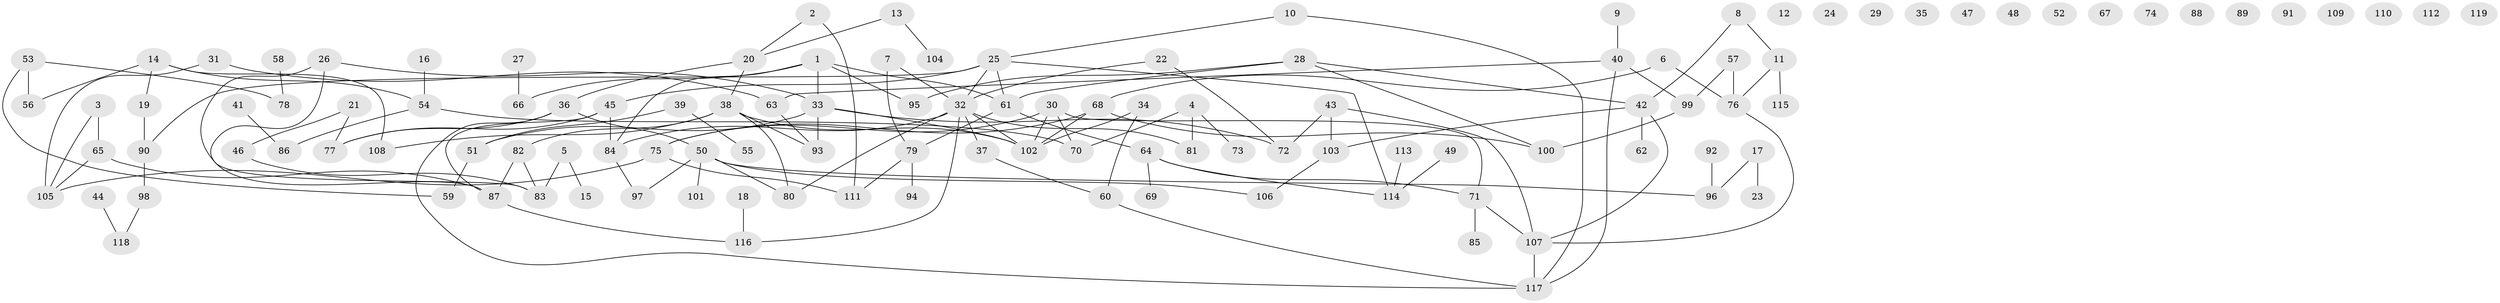 // coarse degree distribution, {0: 0.3404255319148936, 1: 0.23404255319148937, 2: 0.14893617021276595, 3: 0.0851063829787234, 6: 0.0425531914893617, 4: 0.02127659574468085, 5: 0.06382978723404255, 12: 0.02127659574468085, 7: 0.02127659574468085, 11: 0.02127659574468085}
// Generated by graph-tools (version 1.1) at 2025/44/03/04/25 21:44:10]
// undirected, 119 vertices, 144 edges
graph export_dot {
graph [start="1"]
  node [color=gray90,style=filled];
  1;
  2;
  3;
  4;
  5;
  6;
  7;
  8;
  9;
  10;
  11;
  12;
  13;
  14;
  15;
  16;
  17;
  18;
  19;
  20;
  21;
  22;
  23;
  24;
  25;
  26;
  27;
  28;
  29;
  30;
  31;
  32;
  33;
  34;
  35;
  36;
  37;
  38;
  39;
  40;
  41;
  42;
  43;
  44;
  45;
  46;
  47;
  48;
  49;
  50;
  51;
  52;
  53;
  54;
  55;
  56;
  57;
  58;
  59;
  60;
  61;
  62;
  63;
  64;
  65;
  66;
  67;
  68;
  69;
  70;
  71;
  72;
  73;
  74;
  75;
  76;
  77;
  78;
  79;
  80;
  81;
  82;
  83;
  84;
  85;
  86;
  87;
  88;
  89;
  90;
  91;
  92;
  93;
  94;
  95;
  96;
  97;
  98;
  99;
  100;
  101;
  102;
  103;
  104;
  105;
  106;
  107;
  108;
  109;
  110;
  111;
  112;
  113;
  114;
  115;
  116;
  117;
  118;
  119;
  1 -- 33;
  1 -- 61;
  1 -- 66;
  1 -- 84;
  1 -- 95;
  2 -- 20;
  2 -- 111;
  3 -- 65;
  3 -- 105;
  4 -- 70;
  4 -- 73;
  4 -- 81;
  5 -- 15;
  5 -- 83;
  6 -- 68;
  6 -- 76;
  7 -- 32;
  7 -- 79;
  8 -- 11;
  8 -- 42;
  9 -- 40;
  10 -- 25;
  10 -- 117;
  11 -- 76;
  11 -- 115;
  13 -- 20;
  13 -- 104;
  14 -- 19;
  14 -- 54;
  14 -- 56;
  14 -- 108;
  16 -- 54;
  17 -- 23;
  17 -- 96;
  18 -- 116;
  19 -- 90;
  20 -- 36;
  20 -- 38;
  21 -- 46;
  21 -- 77;
  22 -- 32;
  22 -- 72;
  25 -- 32;
  25 -- 45;
  25 -- 61;
  25 -- 90;
  25 -- 114;
  26 -- 33;
  26 -- 83;
  26 -- 87;
  27 -- 66;
  28 -- 42;
  28 -- 61;
  28 -- 95;
  28 -- 100;
  30 -- 70;
  30 -- 71;
  30 -- 75;
  30 -- 102;
  31 -- 63;
  31 -- 105;
  32 -- 37;
  32 -- 80;
  32 -- 81;
  32 -- 84;
  32 -- 102;
  32 -- 116;
  33 -- 51;
  33 -- 72;
  33 -- 93;
  33 -- 102;
  34 -- 60;
  34 -- 102;
  36 -- 50;
  36 -- 77;
  36 -- 117;
  37 -- 60;
  38 -- 80;
  38 -- 82;
  38 -- 93;
  38 -- 102;
  38 -- 108;
  39 -- 51;
  39 -- 55;
  40 -- 63;
  40 -- 99;
  40 -- 117;
  41 -- 86;
  42 -- 62;
  42 -- 103;
  42 -- 107;
  43 -- 72;
  43 -- 103;
  43 -- 107;
  44 -- 118;
  45 -- 77;
  45 -- 84;
  45 -- 87;
  46 -- 83;
  49 -- 114;
  50 -- 80;
  50 -- 96;
  50 -- 97;
  50 -- 101;
  50 -- 106;
  51 -- 59;
  53 -- 56;
  53 -- 59;
  53 -- 78;
  54 -- 70;
  54 -- 86;
  57 -- 76;
  57 -- 99;
  58 -- 78;
  60 -- 117;
  61 -- 64;
  61 -- 79;
  63 -- 93;
  64 -- 69;
  64 -- 71;
  64 -- 114;
  65 -- 87;
  65 -- 105;
  68 -- 75;
  68 -- 100;
  68 -- 102;
  71 -- 85;
  71 -- 107;
  75 -- 105;
  75 -- 111;
  76 -- 107;
  79 -- 94;
  79 -- 111;
  82 -- 83;
  82 -- 87;
  84 -- 97;
  87 -- 116;
  90 -- 98;
  92 -- 96;
  98 -- 118;
  99 -- 100;
  103 -- 106;
  107 -- 117;
  113 -- 114;
}
